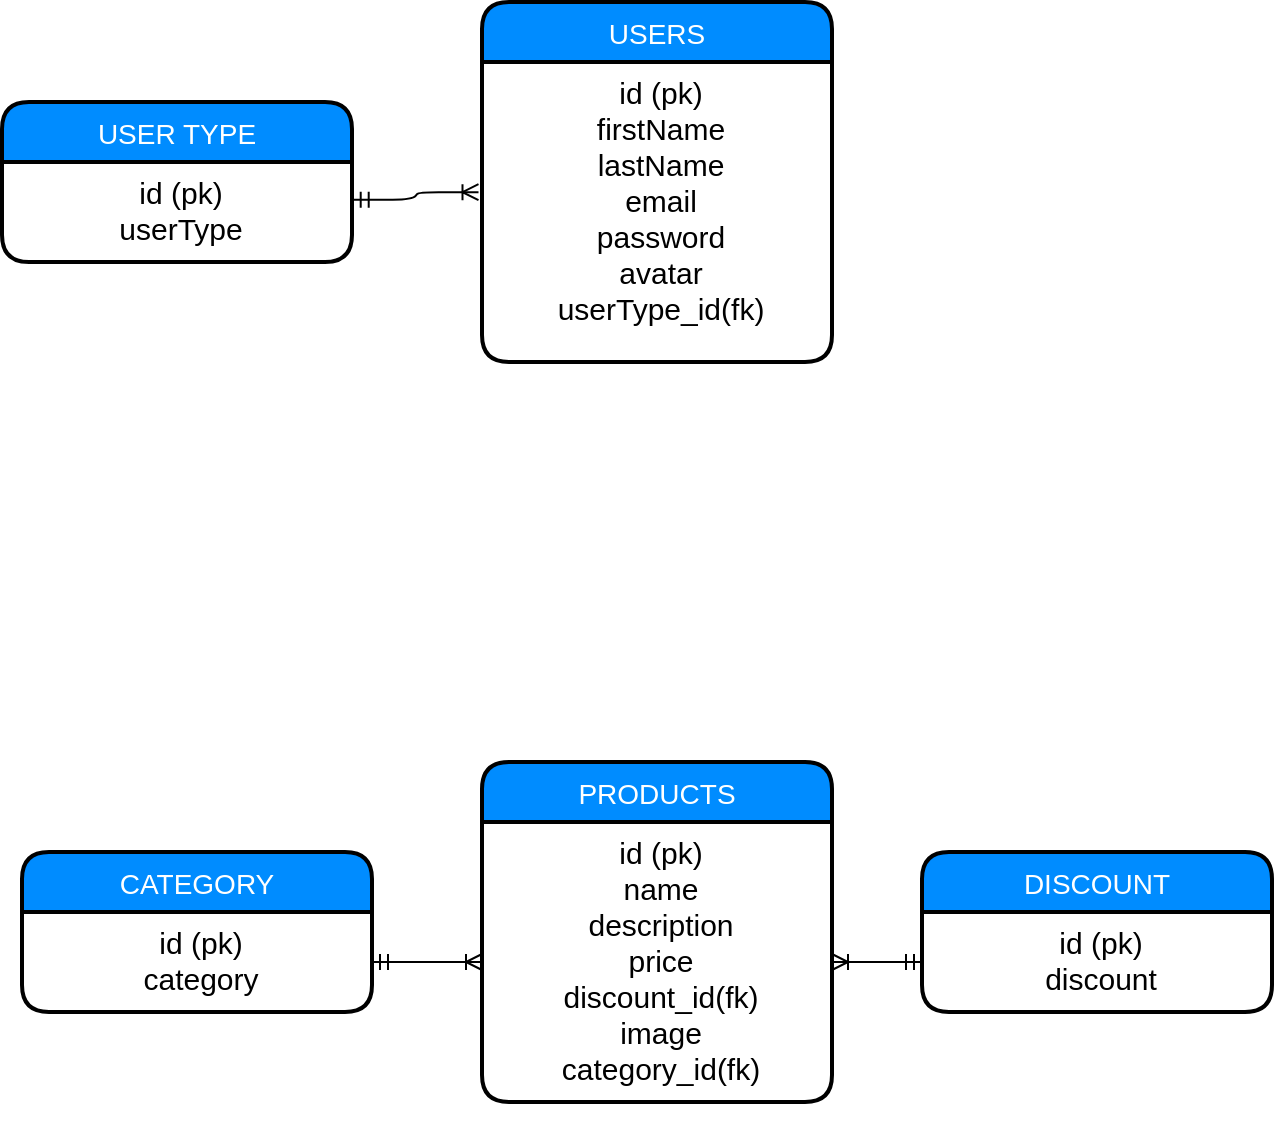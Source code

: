 <mxfile version="13.2.4" type="device"><diagram id="ekWYsmqaOG0nX-vSKfW_" name="Page-1"><mxGraphModel dx="2980" dy="135" grid="1" gridSize="10" guides="1" tooltips="1" connect="1" arrows="1" fold="1" page="1" pageScale="1" pageWidth="850" pageHeight="1100" math="0" shadow="0"><root><mxCell id="0"/><mxCell id="1" parent="0"/><mxCell id="prCEUufdRqi7X48hwjup-6" value="" style="edgeStyle=entityRelationEdgeStyle;fontSize=12;html=1;endArrow=ERoneToMany;startArrow=ERmandOne;exitX=1.002;exitY=0.377;exitDx=0;exitDy=0;exitPerimeter=0;entryX=-0.01;entryY=0.434;entryDx=0;entryDy=0;entryPerimeter=0;" parent="1" source="prCEUufdRqi7X48hwjup-12" target="prCEUufdRqi7X48hwjup-2" edge="1"><mxGeometry width="100" height="100" relative="1" as="geometry"><mxPoint x="-610" y="1390" as="sourcePoint"/><mxPoint x="-545" y="1390" as="targetPoint"/></mxGeometry></mxCell><mxCell id="prCEUufdRqi7X48hwjup-8" value="" style="edgeStyle=entityRelationEdgeStyle;fontSize=12;html=1;endArrow=ERoneToMany;startArrow=ERmandOne;exitX=1;exitY=0.5;exitDx=0;exitDy=0;entryX=0;entryY=0.5;entryDx=0;entryDy=0;" parent="1" source="prCEUufdRqi7X48hwjup-10" target="prCEUufdRqi7X48hwjup-4" edge="1"><mxGeometry width="100" height="100" relative="1" as="geometry"><mxPoint x="-657.9" y="1898.75" as="sourcePoint"/><mxPoint x="-590" y="1890" as="targetPoint"/></mxGeometry></mxCell><mxCell id="prCEUufdRqi7X48hwjup-15" value="" style="edgeStyle=entityRelationEdgeStyle;fontSize=12;html=1;endArrow=ERoneToMany;startArrow=ERmandOne;" parent="1" source="prCEUufdRqi7X48hwjup-14" target="prCEUufdRqi7X48hwjup-4" edge="1"><mxGeometry width="100" height="100" relative="1" as="geometry"><mxPoint x="-330" y="1820" as="sourcePoint"/><mxPoint x="-320" y="1730" as="targetPoint"/></mxGeometry></mxCell><mxCell id="prCEUufdRqi7X48hwjup-11" value="USER TYPE" style="swimlane;childLayout=stackLayout;horizontal=1;startSize=30;horizontalStack=0;fillColor=#008cff;fontColor=#FFFFFF;rounded=1;fontSize=14;fontStyle=0;strokeWidth=2;resizeParent=0;resizeLast=1;shadow=0;dashed=0;align=center;glass=0;comic=0;" parent="1" vertex="1"><mxGeometry x="-780" y="1460" width="175" height="80" as="geometry"/></mxCell><mxCell id="prCEUufdRqi7X48hwjup-12" value="id (pk)&#10;userType" style="align=center;strokeColor=none;fillColor=none;spacingLeft=4;fontSize=15;verticalAlign=top;resizable=0;rotatable=0;part=1;" parent="prCEUufdRqi7X48hwjup-11" vertex="1"><mxGeometry y="30" width="175" height="50" as="geometry"/></mxCell><mxCell id="prCEUufdRqi7X48hwjup-1" value="USERS" style="swimlane;childLayout=stackLayout;horizontal=1;startSize=30;horizontalStack=0;fillColor=#008cff;fontColor=#FFFFFF;rounded=1;fontSize=14;fontStyle=0;strokeWidth=2;resizeParent=0;resizeLast=1;shadow=0;dashed=0;align=center;glass=0;comic=0;" parent="1" vertex="1"><mxGeometry x="-540" y="1410" width="175" height="180" as="geometry"/></mxCell><mxCell id="prCEUufdRqi7X48hwjup-2" value="id (pk)&#10;firstName&#10;lastName&#10;email&#10;password&#10;avatar&#10;userType_id(fk)&#10;&#10;" style="align=center;strokeColor=none;fillColor=none;spacingLeft=4;fontSize=15;verticalAlign=top;resizable=0;rotatable=0;part=1;" parent="prCEUufdRqi7X48hwjup-1" vertex="1"><mxGeometry y="30" width="175" height="150" as="geometry"/></mxCell><mxCell id="prCEUufdRqi7X48hwjup-13" value="DISCOUNT" style="swimlane;childLayout=stackLayout;horizontal=1;startSize=30;horizontalStack=0;fillColor=#008cff;fontColor=#FFFFFF;rounded=1;fontSize=14;fontStyle=0;strokeWidth=2;resizeParent=0;resizeLast=1;shadow=0;dashed=0;align=center;glass=0;comic=0;" parent="1" vertex="1"><mxGeometry x="-320" y="1835" width="175" height="80" as="geometry"/></mxCell><mxCell id="prCEUufdRqi7X48hwjup-14" value="id (pk)&#10;discount" style="align=center;strokeColor=none;fillColor=none;spacingLeft=4;fontSize=15;verticalAlign=top;resizable=0;rotatable=0;part=1;" parent="prCEUufdRqi7X48hwjup-13" vertex="1"><mxGeometry y="30" width="175" height="50" as="geometry"/></mxCell><mxCell id="prCEUufdRqi7X48hwjup-9" value="CATEGORY" style="swimlane;childLayout=stackLayout;horizontal=1;startSize=30;horizontalStack=0;fillColor=#008cff;fontColor=#FFFFFF;rounded=1;fontSize=14;fontStyle=0;strokeWidth=2;resizeParent=0;resizeLast=1;shadow=0;dashed=0;align=center;glass=0;comic=0;" parent="1" vertex="1"><mxGeometry x="-770" y="1835" width="175" height="80" as="geometry"/></mxCell><mxCell id="prCEUufdRqi7X48hwjup-10" value="id (pk)&#10;category" style="align=center;strokeColor=none;fillColor=none;spacingLeft=4;fontSize=15;verticalAlign=top;resizable=0;rotatable=0;part=1;" parent="prCEUufdRqi7X48hwjup-9" vertex="1"><mxGeometry y="30" width="175" height="50" as="geometry"/></mxCell><mxCell id="prCEUufdRqi7X48hwjup-3" value="PRODUCTS" style="swimlane;childLayout=stackLayout;horizontal=1;startSize=30;horizontalStack=0;fillColor=#008cff;fontColor=#FFFFFF;rounded=1;fontSize=14;fontStyle=0;strokeWidth=2;resizeParent=0;resizeLast=1;shadow=0;dashed=0;align=center;glass=0;comic=0;" parent="1" vertex="1"><mxGeometry x="-540" y="1790" width="175" height="170" as="geometry"/></mxCell><mxCell id="prCEUufdRqi7X48hwjup-4" value="id (pk)&#10;name&#10;description&#10;price&#10;discount_id(fk)&#10;image&#10;category_id(fk)&#10;" style="align=center;strokeColor=none;fillColor=none;spacingLeft=4;fontSize=15;verticalAlign=top;resizable=0;rotatable=0;part=1;" parent="prCEUufdRqi7X48hwjup-3" vertex="1"><mxGeometry y="30" width="175" height="140" as="geometry"/></mxCell><mxCell id="prCEUufdRqi7X48hwjup-5" style="edgeStyle=orthogonalEdgeStyle;rounded=0;orthogonalLoop=1;jettySize=auto;html=1;exitX=0.5;exitY=1;exitDx=0;exitDy=0;" parent="prCEUufdRqi7X48hwjup-3" source="prCEUufdRqi7X48hwjup-4" target="prCEUufdRqi7X48hwjup-4" edge="1"><mxGeometry relative="1" as="geometry"/></mxCell></root></mxGraphModel></diagram></mxfile>